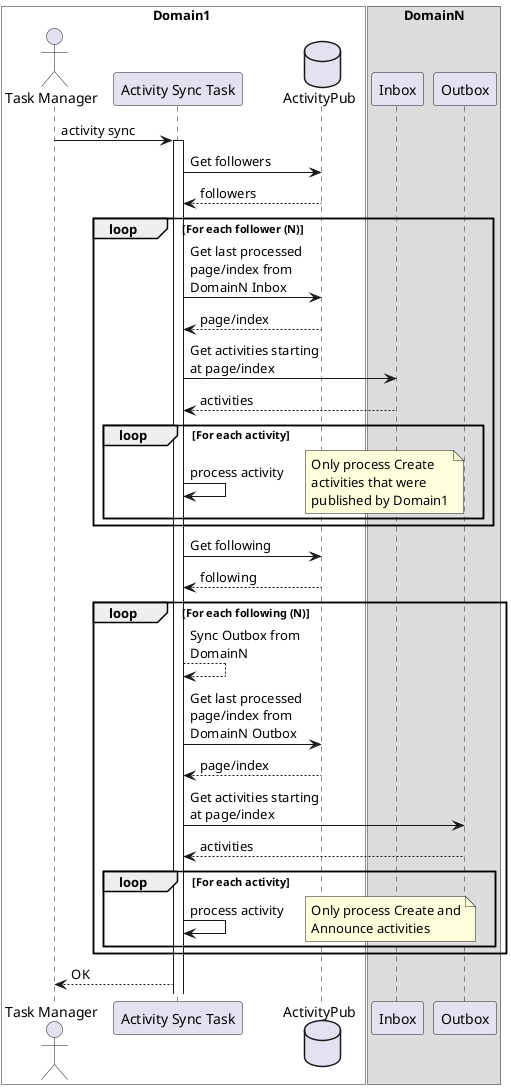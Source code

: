 @startuml
'https://plantuml.com/sequence-diagram

box Domain1 #White
actor "Task Manager" as taskManager
participant "Activity Sync Task" as activitySyncTask
database "ActivityPub" as activityPubDB
end box

box DomainN
participant "Inbox" as domainNInbox
participant "Outbox" as domainNOutbox
end box

taskManager -> activitySyncTask: activity sync

activate activitySyncTask

activitySyncTask -> activityPubDB: Get followers
activityPubDB --> activitySyncTask: followers

loop For each follower (N)

activitySyncTask -> activityPubDB: Get last processed\npage/index from\nDomainN Inbox
activityPubDB --> activitySyncTask: page/index

activitySyncTask -> domainNInbox: Get activities starting\nat page/index
domainNInbox --> activitySyncTask: activities

loop For each activity
activitySyncTask -> activitySyncTask: process activity
note right
Only process Create
activities that were
published by Domain1
end note
end loop

end loop

activitySyncTask -> activityPubDB: Get following
activityPubDB --> activitySyncTask: following

loop For each following (N)

activitySyncTask --> activitySyncTask: Sync Outbox from\nDomainN

activitySyncTask -> activityPubDB: Get last processed\npage/index from\nDomainN Outbox
activityPubDB --> activitySyncTask: page/index

activitySyncTask -> domainNOutbox: Get activities starting\nat page/index
domainNOutbox --> activitySyncTask: activities

loop For each activity
activitySyncTask -> activitySyncTask: process activity
note right
Only process Create and
Announce activities
end note
end loop

end loop

activitySyncTask --> taskManager: OK

@enduml
